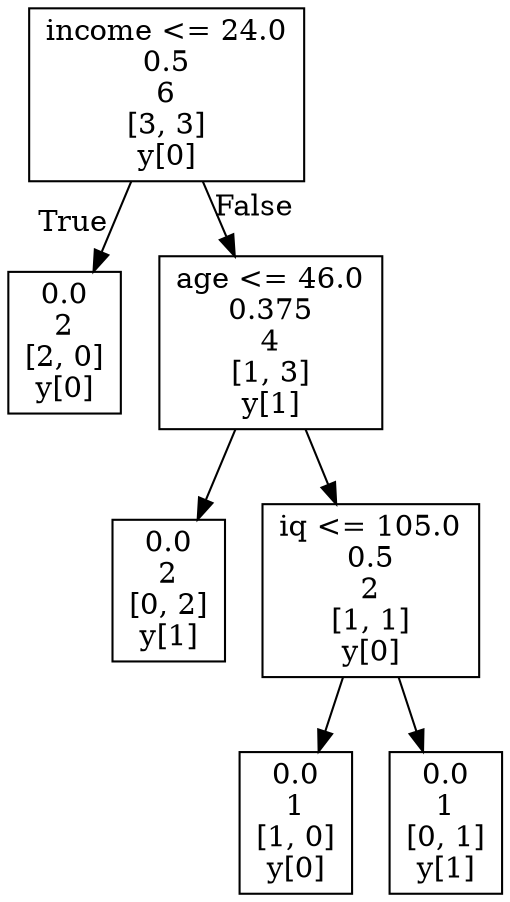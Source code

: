 digraph Tree {
node [shape=box] ;
0 [label="income <= 24.0\n0.5\n6\n[3, 3]\ny[0]"] ;
1 [label="0.0\n2\n[2, 0]\ny[0]"] ;
0 -> 1 [labeldistance=2.5, labelangle=45, headlabel="True"] ;
2 [label="age <= 46.0\n0.375\n4\n[1, 3]\ny[1]"] ;
0 -> 2 [labeldistance=2.5, labelangle=-45, headlabel="False"] ;
3 [label="0.0\n2\n[0, 2]\ny[1]"] ;
2 -> 3 ;
4 [label="iq <= 105.0\n0.5\n2\n[1, 1]\ny[0]"] ;
2 -> 4 ;
5 [label="0.0\n1\n[1, 0]\ny[0]"] ;
4 -> 5 ;
6 [label="0.0\n1\n[0, 1]\ny[1]"] ;
4 -> 6 ;
}